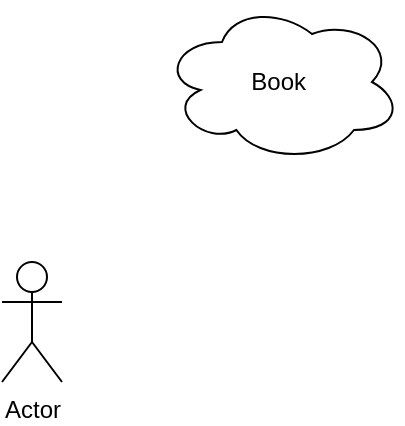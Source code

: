 <mxfile>
    <diagram id="k8aQ4xByd4iFPyZJi8bi" name="Page-1">
        <mxGraphModel dx="1118" dy="782" grid="1" gridSize="10" guides="1" tooltips="1" connect="1" arrows="1" fold="1" page="1" pageScale="1" pageWidth="850" pageHeight="1100" math="0" shadow="0">
            <root>
                <mxCell id="0"/>
                <mxCell id="1" parent="0"/>
                <mxCell id="2" value="Actor" style="shape=umlActor;verticalLabelPosition=bottom;verticalAlign=top;html=1;outlineConnect=0;" parent="1" vertex="1">
                    <mxGeometry x="110" y="370" width="30" height="60" as="geometry"/>
                </mxCell>
                <mxCell id="3" value="Book&amp;nbsp;" style="ellipse;shape=cloud;whiteSpace=wrap;html=1;" parent="1" vertex="1">
                    <mxGeometry x="190" y="240" width="120" height="80" as="geometry"/>
                </mxCell>
            </root>
        </mxGraphModel>
    </diagram>
</mxfile>